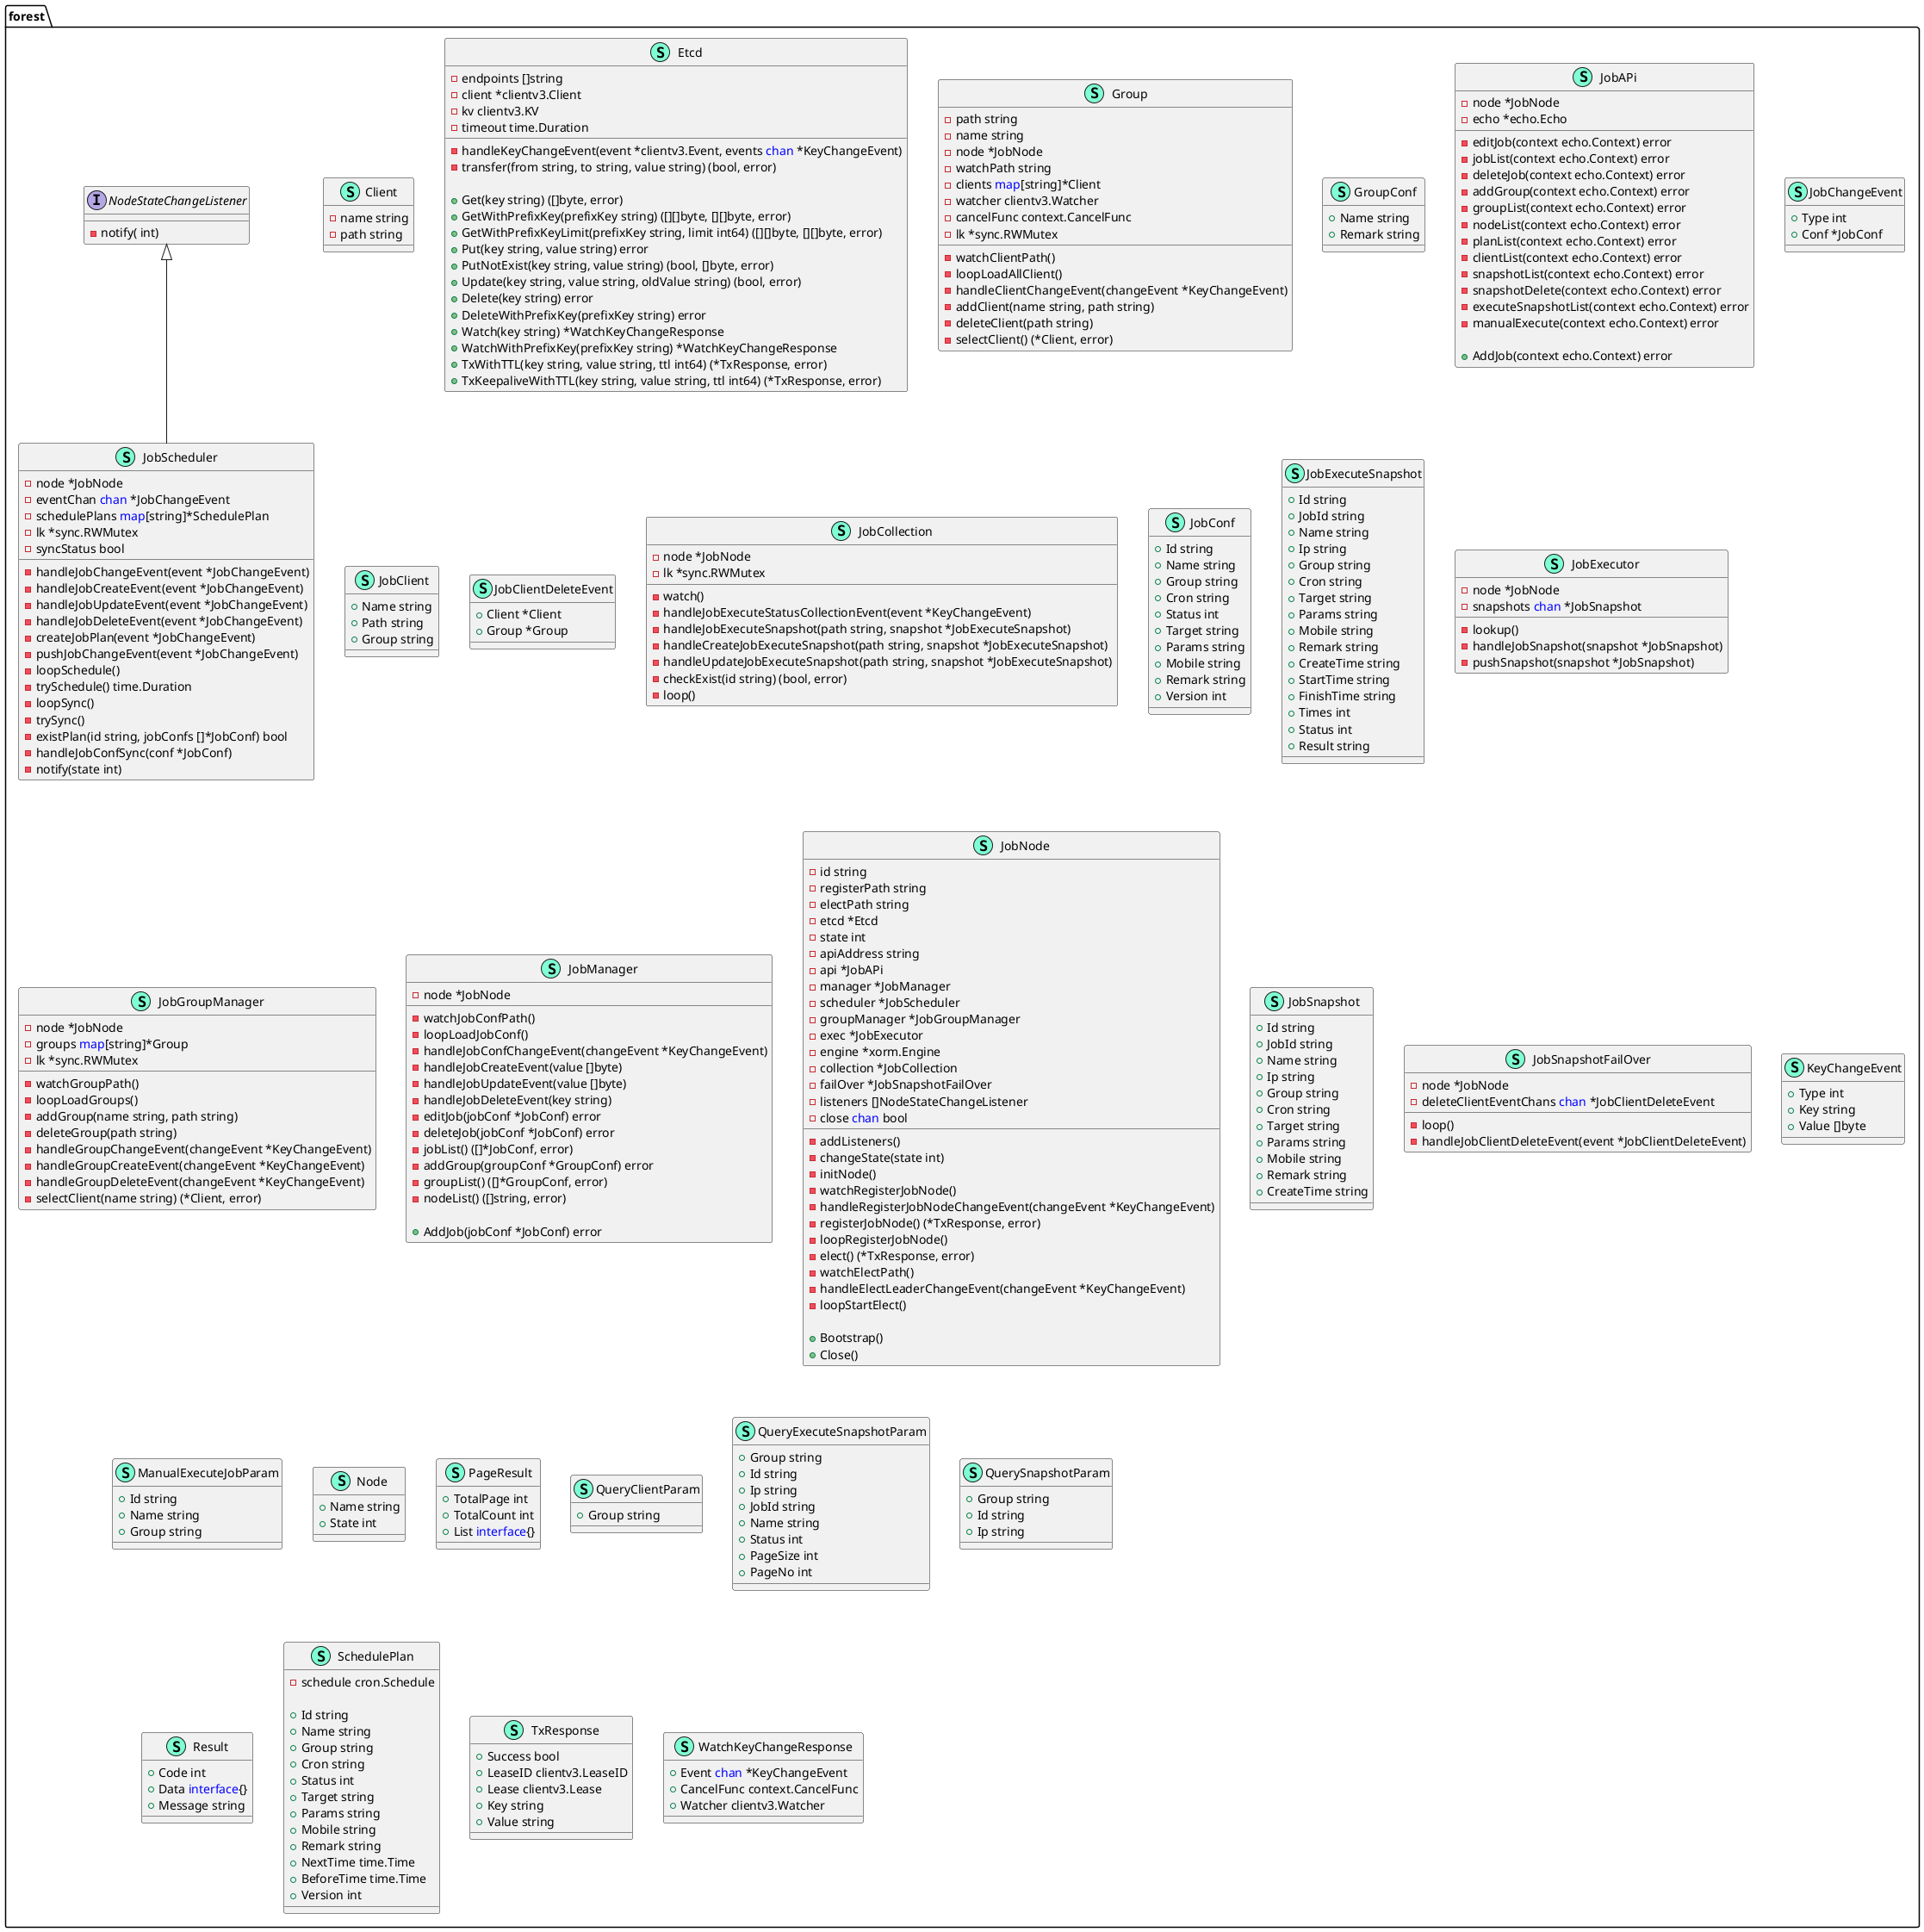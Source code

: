 @startuml
namespace forest {
    class Client << (S,Aquamarine) >> {
        - name string
        - path string

    }
    class Etcd << (S,Aquamarine) >> {
        - endpoints []string
        - client *clientv3.Client
        - kv clientv3.KV
        - timeout time.Duration

        - handleKeyChangeEvent(event *clientv3.Event, events <font color=blue>chan</font> *KeyChangeEvent) 
        - transfer(from string, to string, value string) (bool, error)

        + Get(key string) ([]byte, error)
        + GetWithPrefixKey(prefixKey string) ([][]byte, [][]byte, error)
        + GetWithPrefixKeyLimit(prefixKey string, limit int64) ([][]byte, [][]byte, error)
        + Put(key string, value string) error
        + PutNotExist(key string, value string) (bool, []byte, error)
        + Update(key string, value string, oldValue string) (bool, error)
        + Delete(key string) error
        + DeleteWithPrefixKey(prefixKey string) error
        + Watch(key string) *WatchKeyChangeResponse
        + WatchWithPrefixKey(prefixKey string) *WatchKeyChangeResponse
        + TxWithTTL(key string, value string, ttl int64) (*TxResponse, error)
        + TxKeepaliveWithTTL(key string, value string, ttl int64) (*TxResponse, error)

    }
    class Group << (S,Aquamarine) >> {
        - path string
        - name string
        - node *JobNode
        - watchPath string
        - clients <font color=blue>map</font>[string]*Client
        - watcher clientv3.Watcher
        - cancelFunc context.CancelFunc
        - lk *sync.RWMutex

        - watchClientPath() 
        - loopLoadAllClient() 
        - handleClientChangeEvent(changeEvent *KeyChangeEvent) 
        - addClient(name string, path string) 
        - deleteClient(path string) 
        - selectClient() (*Client, error)

    }
    class GroupConf << (S,Aquamarine) >> {
        + Name string
        + Remark string

    }
    class JobAPi << (S,Aquamarine) >> {
        - node *JobNode
        - echo *echo.Echo

        - editJob(context echo.Context) error
        - jobList(context echo.Context) error
        - deleteJob(context echo.Context) error
        - addGroup(context echo.Context) error
        - groupList(context echo.Context) error
        - nodeList(context echo.Context) error
        - planList(context echo.Context) error
        - clientList(context echo.Context) error
        - snapshotList(context echo.Context) error
        - snapshotDelete(context echo.Context) error
        - executeSnapshotList(context echo.Context) error
        - manualExecute(context echo.Context) error

        + AddJob(context echo.Context) error

    }
    class JobChangeEvent << (S,Aquamarine) >> {
        + Type int
        + Conf *JobConf

    }
    class JobClient << (S,Aquamarine) >> {
        + Name string
        + Path string
        + Group string

    }
    class JobClientDeleteEvent << (S,Aquamarine) >> {
        + Client *Client
        + Group *Group

    }
    class JobCollection << (S,Aquamarine) >> {
        - node *JobNode
        - lk *sync.RWMutex

        - watch() 
        - handleJobExecuteStatusCollectionEvent(event *KeyChangeEvent) 
        - handleJobExecuteSnapshot(path string, snapshot *JobExecuteSnapshot) 
        - handleCreateJobExecuteSnapshot(path string, snapshot *JobExecuteSnapshot) 
        - handleUpdateJobExecuteSnapshot(path string, snapshot *JobExecuteSnapshot) 
        - checkExist(id string) (bool, error)
        - loop() 

    }
    class JobConf << (S,Aquamarine) >> {
        + Id string
        + Name string
        + Group string
        + Cron string
        + Status int
        + Target string
        + Params string
        + Mobile string
        + Remark string
        + Version int

    }
    class JobExecuteSnapshot << (S,Aquamarine) >> {
        + Id string
        + JobId string
        + Name string
        + Ip string
        + Group string
        + Cron string
        + Target string
        + Params string
        + Mobile string
        + Remark string
        + CreateTime string
        + StartTime string
        + FinishTime string
        + Times int
        + Status int
        + Result string

    }
    class JobExecutor << (S,Aquamarine) >> {
        - node *JobNode
        - snapshots <font color=blue>chan</font> *JobSnapshot

        - lookup() 
        - handleJobSnapshot(snapshot *JobSnapshot) 
        - pushSnapshot(snapshot *JobSnapshot) 

    }
    class JobGroupManager << (S,Aquamarine) >> {
        - node *JobNode
        - groups <font color=blue>map</font>[string]*Group
        - lk *sync.RWMutex

        - watchGroupPath() 
        - loopLoadGroups() 
        - addGroup(name string, path string) 
        - deleteGroup(path string) 
        - handleGroupChangeEvent(changeEvent *KeyChangeEvent) 
        - handleGroupCreateEvent(changeEvent *KeyChangeEvent) 
        - handleGroupDeleteEvent(changeEvent *KeyChangeEvent) 
        - selectClient(name string) (*Client, error)

    }
    class JobManager << (S,Aquamarine) >> {
        - node *JobNode

        - watchJobConfPath() 
        - loopLoadJobConf() 
        - handleJobConfChangeEvent(changeEvent *KeyChangeEvent) 
        - handleJobCreateEvent(value []byte) 
        - handleJobUpdateEvent(value []byte) 
        - handleJobDeleteEvent(key string) 
        - editJob(jobConf *JobConf) error
        - deleteJob(jobConf *JobConf) error
        - jobList() ([]*JobConf, error)
        - addGroup(groupConf *GroupConf) error
        - groupList() ([]*GroupConf, error)
        - nodeList() ([]string, error)

        + AddJob(jobConf *JobConf) error

    }
    class JobNode << (S,Aquamarine) >> {
        - id string
        - registerPath string
        - electPath string
        - etcd *Etcd
        - state int
        - apiAddress string
        - api *JobAPi
        - manager *JobManager
        - scheduler *JobScheduler
        - groupManager *JobGroupManager
        - exec *JobExecutor
        - engine *xorm.Engine
        - collection *JobCollection
        - failOver *JobSnapshotFailOver
        - listeners []NodeStateChangeListener
        - close <font color=blue>chan</font> bool

        - addListeners() 
        - changeState(state int) 
        - initNode() 
        - watchRegisterJobNode() 
        - handleRegisterJobNodeChangeEvent(changeEvent *KeyChangeEvent) 
        - registerJobNode() (*TxResponse, error)
        - loopRegisterJobNode() 
        - elect() (*TxResponse, error)
        - watchElectPath() 
        - handleElectLeaderChangeEvent(changeEvent *KeyChangeEvent) 
        - loopStartElect() 

        + Bootstrap() 
        + Close() 

    }
    class JobScheduler << (S,Aquamarine) >> {
        - node *JobNode
        - eventChan <font color=blue>chan</font> *JobChangeEvent
        - schedulePlans <font color=blue>map</font>[string]*SchedulePlan
        - lk *sync.RWMutex
        - syncStatus bool

        - handleJobChangeEvent(event *JobChangeEvent) 
        - handleJobCreateEvent(event *JobChangeEvent) 
        - handleJobUpdateEvent(event *JobChangeEvent) 
        - handleJobDeleteEvent(event *JobChangeEvent) 
        - createJobPlan(event *JobChangeEvent) 
        - pushJobChangeEvent(event *JobChangeEvent) 
        - loopSchedule() 
        - trySchedule() time.Duration
        - loopSync() 
        - trySync() 
        - existPlan(id string, jobConfs []*JobConf) bool
        - handleJobConfSync(conf *JobConf) 
        - notify(state int) 

    }
    class JobSnapshot << (S,Aquamarine) >> {
        + Id string
        + JobId string
        + Name string
        + Ip string
        + Group string
        + Cron string
        + Target string
        + Params string
        + Mobile string
        + Remark string
        + CreateTime string

    }
    class JobSnapshotFailOver << (S,Aquamarine) >> {
        - node *JobNode
        - deleteClientEventChans <font color=blue>chan</font> *JobClientDeleteEvent

        - loop() 
        - handleJobClientDeleteEvent(event *JobClientDeleteEvent) 

    }
    class KeyChangeEvent << (S,Aquamarine) >> {
        + Type int
        + Key string
        + Value []byte

    }
    class ManualExecuteJobParam << (S,Aquamarine) >> {
        + Id string
        + Name string
        + Group string

    }
    class Node << (S,Aquamarine) >> {
        + Name string
        + State int

    }
    interface NodeStateChangeListener  {
        - notify( int) 

    }
    class PageResult << (S,Aquamarine) >> {
        + TotalPage int
        + TotalCount int
        + List <font color=blue>interface</font>{}

    }
    class QueryClientParam << (S,Aquamarine) >> {
        + Group string

    }
    class QueryExecuteSnapshotParam << (S,Aquamarine) >> {
        + Group string
        + Id string
        + Ip string
        + JobId string
        + Name string
        + Status int
        + PageSize int
        + PageNo int

    }
    class QuerySnapshotParam << (S,Aquamarine) >> {
        + Group string
        + Id string
        + Ip string

    }
    class Result << (S,Aquamarine) >> {
        + Code int
        + Data <font color=blue>interface</font>{}
        + Message string

    }
    class SchedulePlan << (S,Aquamarine) >> {
        - schedule cron.Schedule

        + Id string
        + Name string
        + Group string
        + Cron string
        + Status int
        + Target string
        + Params string
        + Mobile string
        + Remark string
        + NextTime time.Time
        + BeforeTime time.Time
        + Version int

    }
    class TxResponse << (S,Aquamarine) >> {
        + Success bool
        + LeaseID clientv3.LeaseID
        + Lease clientv3.Lease
        + Key string
        + Value string

    }
    class WatchKeyChangeResponse << (S,Aquamarine) >> {
        + Event <font color=blue>chan</font> *KeyChangeEvent
        + CancelFunc context.CancelFunc
        + Watcher clientv3.Watcher

    }
}

"forest.NodeStateChangeListener" <|-- "forest.JobScheduler"

@enduml

